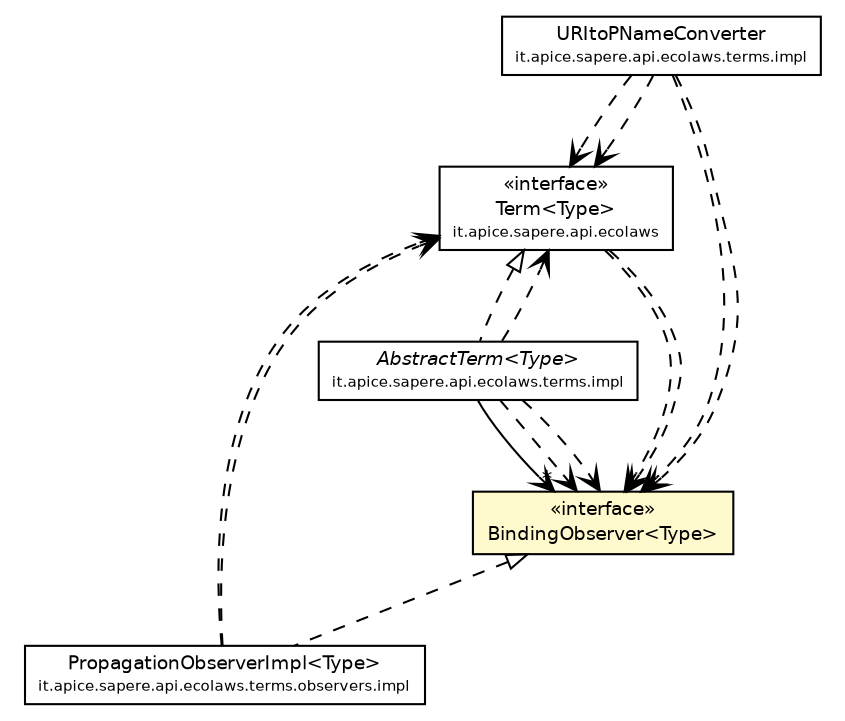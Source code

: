 #!/usr/local/bin/dot
#
# Class diagram 
# Generated by UmlGraph version 4.4 (http://www.spinellis.gr/sw/umlgraph)
#

digraph G {
	edge [fontname="Helvetica",fontsize=10,labelfontname="Helvetica",labelfontsize=10];
	node [fontname="Helvetica",fontsize=10,shape=plaintext];
	// it.apice.sapere.api.ecolaws.Term<Type>
	c26645 [label=<<table border="0" cellborder="1" cellspacing="0" cellpadding="2" port="p" href="../../Term.html">
		<tr><td><table border="0" cellspacing="0" cellpadding="1">
			<tr><td> &laquo;interface&raquo; </td></tr>
			<tr><td> Term&lt;Type&gt; </td></tr>
			<tr><td><font point-size="7.0"> it.apice.sapere.api.ecolaws </font></td></tr>
		</table></td></tr>
		</table>>, fontname="Helvetica", fontcolor="black", fontsize=9.0];
	// it.apice.sapere.api.ecolaws.terms.observers.BindingObserver<Type>
	c26679 [label=<<table border="0" cellborder="1" cellspacing="0" cellpadding="2" port="p" bgcolor="lemonChiffon" href="./BindingObserver.html">
		<tr><td><table border="0" cellspacing="0" cellpadding="1">
			<tr><td> &laquo;interface&raquo; </td></tr>
			<tr><td> BindingObserver&lt;Type&gt; </td></tr>
		</table></td></tr>
		</table>>, fontname="Helvetica", fontcolor="black", fontsize=9.0];
	// it.apice.sapere.api.ecolaws.terms.impl.URItoPNameConverter
	c26775 [label=<<table border="0" cellborder="1" cellspacing="0" cellpadding="2" port="p" href="../impl/URItoPNameConverter.html">
		<tr><td><table border="0" cellspacing="0" cellpadding="1">
			<tr><td> URItoPNameConverter </td></tr>
			<tr><td><font point-size="7.0"> it.apice.sapere.api.ecolaws.terms.impl </font></td></tr>
		</table></td></tr>
		</table>>, fontname="Helvetica", fontcolor="black", fontsize=9.0];
	// it.apice.sapere.api.ecolaws.terms.impl.AbstractTerm<Type>
	c26781 [label=<<table border="0" cellborder="1" cellspacing="0" cellpadding="2" port="p" href="../impl/AbstractTerm.html">
		<tr><td><table border="0" cellspacing="0" cellpadding="1">
			<tr><td><font face="Helvetica-Oblique"> AbstractTerm&lt;Type&gt; </font></td></tr>
			<tr><td><font point-size="7.0"> it.apice.sapere.api.ecolaws.terms.impl </font></td></tr>
		</table></td></tr>
		</table>>, fontname="Helvetica", fontcolor="black", fontsize=9.0];
	// it.apice.sapere.api.ecolaws.terms.observers.impl.PropagationObserverImpl<Type>
	c26782 [label=<<table border="0" cellborder="1" cellspacing="0" cellpadding="2" port="p" href="./impl/PropagationObserverImpl.html">
		<tr><td><table border="0" cellspacing="0" cellpadding="1">
			<tr><td> PropagationObserverImpl&lt;Type&gt; </td></tr>
			<tr><td><font point-size="7.0"> it.apice.sapere.api.ecolaws.terms.observers.impl </font></td></tr>
		</table></td></tr>
		</table>>, fontname="Helvetica", fontcolor="black", fontsize=9.0];
	//it.apice.sapere.api.ecolaws.terms.impl.AbstractTerm<Type> implements it.apice.sapere.api.ecolaws.Term<Type>
	c26645:p -> c26781:p [dir=back,arrowtail=empty,style=dashed];
	//it.apice.sapere.api.ecolaws.terms.observers.impl.PropagationObserverImpl<Type> implements it.apice.sapere.api.ecolaws.terms.observers.BindingObserver<Type>
	c26679:p -> c26782:p [dir=back,arrowtail=empty,style=dashed];
	// it.apice.sapere.api.ecolaws.terms.impl.AbstractTerm<Type> NAVASSOC it.apice.sapere.api.ecolaws.terms.observers.BindingObserver<Type>
	c26781:p -> c26679:p [taillabel="", label="", headlabel="*", fontname="Helvetica", fontcolor="black", fontsize=10.0, color="black", arrowhead=open];
	// it.apice.sapere.api.ecolaws.Term<Type> DEPEND it.apice.sapere.api.ecolaws.terms.observers.BindingObserver<Type>
	c26645:p -> c26679:p [taillabel="", label="", headlabel="", fontname="Helvetica", fontcolor="black", fontsize=10.0, color="black", arrowhead=open, style=dashed];
	// it.apice.sapere.api.ecolaws.Term<Type> DEPEND it.apice.sapere.api.ecolaws.terms.observers.BindingObserver<Type>
	c26645:p -> c26679:p [taillabel="", label="", headlabel="", fontname="Helvetica", fontcolor="black", fontsize=10.0, color="black", arrowhead=open, style=dashed];
	// it.apice.sapere.api.ecolaws.terms.impl.URItoPNameConverter DEPEND it.apice.sapere.api.ecolaws.Term<Type>
	c26775:p -> c26645:p [taillabel="", label="", headlabel="", fontname="Helvetica", fontcolor="black", fontsize=10.0, color="black", arrowhead=open, style=dashed];
	// it.apice.sapere.api.ecolaws.terms.impl.URItoPNameConverter DEPEND it.apice.sapere.api.ecolaws.terms.observers.BindingObserver<Type>
	c26775:p -> c26679:p [taillabel="", label="", headlabel="", fontname="Helvetica", fontcolor="black", fontsize=10.0, color="black", arrowhead=open, style=dashed];
	// it.apice.sapere.api.ecolaws.terms.impl.URItoPNameConverter DEPEND it.apice.sapere.api.ecolaws.Term<Type>
	c26775:p -> c26645:p [taillabel="", label="", headlabel="", fontname="Helvetica", fontcolor="black", fontsize=10.0, color="black", arrowhead=open, style=dashed];
	// it.apice.sapere.api.ecolaws.terms.impl.URItoPNameConverter DEPEND it.apice.sapere.api.ecolaws.terms.observers.BindingObserver<Type>
	c26775:p -> c26679:p [taillabel="", label="", headlabel="", fontname="Helvetica", fontcolor="black", fontsize=10.0, color="black", arrowhead=open, style=dashed];
	// it.apice.sapere.api.ecolaws.terms.impl.AbstractTerm<Type> DEPEND it.apice.sapere.api.ecolaws.terms.observers.BindingObserver<Type>
	c26781:p -> c26679:p [taillabel="", label="", headlabel="", fontname="Helvetica", fontcolor="black", fontsize=10.0, color="black", arrowhead=open, style=dashed];
	// it.apice.sapere.api.ecolaws.terms.impl.AbstractTerm<Type> DEPEND it.apice.sapere.api.ecolaws.Term<Type>
	c26781:p -> c26645:p [taillabel="", label="", headlabel="", fontname="Helvetica", fontcolor="black", fontsize=10.0, color="black", arrowhead=open, style=dashed];
	// it.apice.sapere.api.ecolaws.terms.impl.AbstractTerm<Type> DEPEND it.apice.sapere.api.ecolaws.terms.observers.BindingObserver<Type>
	c26781:p -> c26679:p [taillabel="", label="", headlabel="", fontname="Helvetica", fontcolor="black", fontsize=10.0, color="black", arrowhead=open, style=dashed];
	// it.apice.sapere.api.ecolaws.terms.observers.impl.PropagationObserverImpl<Type> DEPEND it.apice.sapere.api.ecolaws.Term<Type>
	c26782:p -> c26645:p [taillabel="", label="", headlabel="", fontname="Helvetica", fontcolor="black", fontsize=10.0, color="black", arrowhead=open, style=dashed];
	// it.apice.sapere.api.ecolaws.terms.observers.impl.PropagationObserverImpl<Type> DEPEND it.apice.sapere.api.ecolaws.Term<Type>
	c26782:p -> c26645:p [taillabel="", label="", headlabel="", fontname="Helvetica", fontcolor="black", fontsize=10.0, color="black", arrowhead=open, style=dashed];
}

